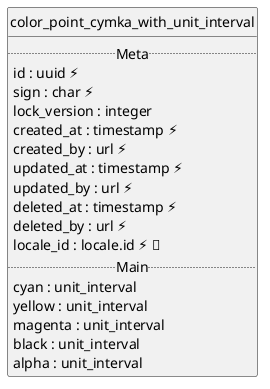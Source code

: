 @startuml uml
skinparam monochrome true
skinparam linetype ortho
hide circle

entity color_point_cymka_with_unit_interval {
  .. Meta ..
  id : uuid ⚡
  sign : char ⚡
  lock_version : integer
  created_at : timestamp ⚡
  created_by : url ⚡
  updated_at : timestamp ⚡
  updated_by : url ⚡
  deleted_at : timestamp ⚡
  deleted_by : url ⚡
  locale_id : locale.id ⚡ 🔑
  .. Main ..
  cyan : unit_interval
  yellow : unit_interval
  magenta : unit_interval
  black : unit_interval
  alpha : unit_interval
}

@enduml
